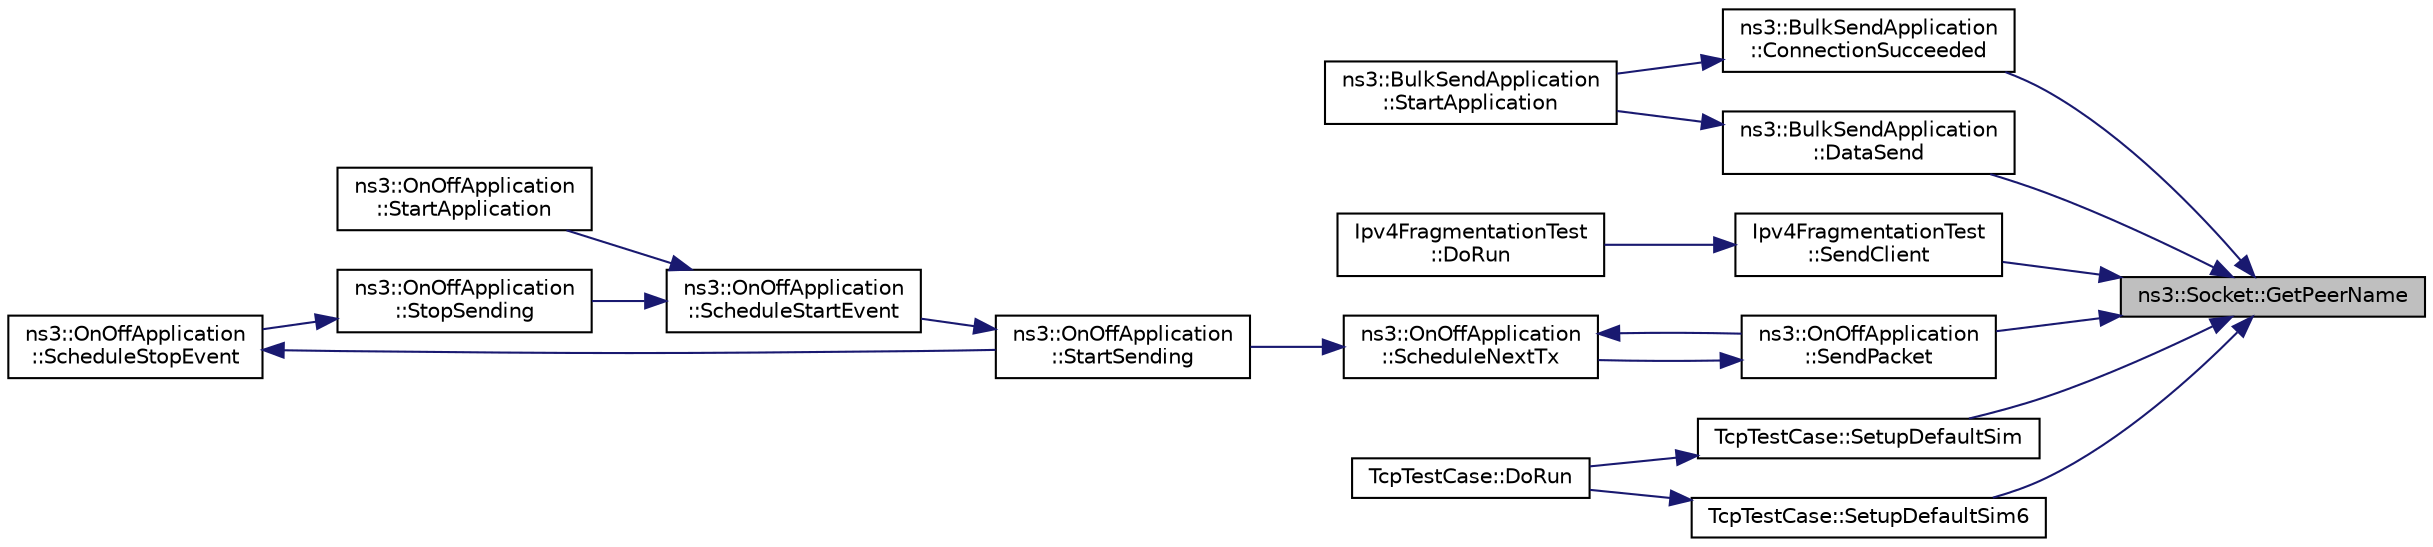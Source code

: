 digraph "ns3::Socket::GetPeerName"
{
 // LATEX_PDF_SIZE
  edge [fontname="Helvetica",fontsize="10",labelfontname="Helvetica",labelfontsize="10"];
  node [fontname="Helvetica",fontsize="10",shape=record];
  rankdir="RL";
  Node1 [label="ns3::Socket::GetPeerName",height=0.2,width=0.4,color="black", fillcolor="grey75", style="filled", fontcolor="black",tooltip="Get the peer address of a connected socket."];
  Node1 -> Node2 [dir="back",color="midnightblue",fontsize="10",style="solid",fontname="Helvetica"];
  Node2 [label="ns3::BulkSendApplication\l::ConnectionSucceeded",height=0.2,width=0.4,color="black", fillcolor="white", style="filled",URL="$classns3_1_1_bulk_send_application.html#a64f1bc4e311961311589e77f8309755a",tooltip="Connection Succeeded (called by Socket through a callback)"];
  Node2 -> Node3 [dir="back",color="midnightblue",fontsize="10",style="solid",fontname="Helvetica"];
  Node3 [label="ns3::BulkSendApplication\l::StartApplication",height=0.2,width=0.4,color="black", fillcolor="white", style="filled",URL="$classns3_1_1_bulk_send_application.html#aa3537015cd452ab46e5c80dc36caf865",tooltip="Application specific startup code."];
  Node1 -> Node4 [dir="back",color="midnightblue",fontsize="10",style="solid",fontname="Helvetica"];
  Node4 [label="ns3::BulkSendApplication\l::DataSend",height=0.2,width=0.4,color="black", fillcolor="white", style="filled",URL="$classns3_1_1_bulk_send_application.html#a2641464e28f7d93996e74e8dbad6a15a",tooltip="Send more data as soon as some has been transmitted."];
  Node4 -> Node3 [dir="back",color="midnightblue",fontsize="10",style="solid",fontname="Helvetica"];
  Node1 -> Node5 [dir="back",color="midnightblue",fontsize="10",style="solid",fontname="Helvetica"];
  Node5 [label="Ipv4FragmentationTest\l::SendClient",height=0.2,width=0.4,color="black", fillcolor="white", style="filled",URL="$class_ipv4_fragmentation_test.html#a3df0b70a39a1fec9205b40f47a64ab6f",tooltip="Send a packet."];
  Node5 -> Node6 [dir="back",color="midnightblue",fontsize="10",style="solid",fontname="Helvetica"];
  Node6 [label="Ipv4FragmentationTest\l::DoRun",height=0.2,width=0.4,color="black", fillcolor="white", style="filled",URL="$class_ipv4_fragmentation_test.html#abe15a9d41a354bd95bf8c0b1622a54cb",tooltip="Implementation to actually run this TestCase."];
  Node1 -> Node7 [dir="back",color="midnightblue",fontsize="10",style="solid",fontname="Helvetica"];
  Node7 [label="ns3::OnOffApplication\l::SendPacket",height=0.2,width=0.4,color="black", fillcolor="white", style="filled",URL="$classns3_1_1_on_off_application.html#afe6fb4d4e772370c797b722dbe6f7e3f",tooltip="Send a packet."];
  Node7 -> Node8 [dir="back",color="midnightblue",fontsize="10",style="solid",fontname="Helvetica"];
  Node8 [label="ns3::OnOffApplication\l::ScheduleNextTx",height=0.2,width=0.4,color="black", fillcolor="white", style="filled",URL="$classns3_1_1_on_off_application.html#a654fc8acee0ccc66f1c736a06c5e149d",tooltip="Schedule the next packet transmission."];
  Node8 -> Node7 [dir="back",color="midnightblue",fontsize="10",style="solid",fontname="Helvetica"];
  Node8 -> Node9 [dir="back",color="midnightblue",fontsize="10",style="solid",fontname="Helvetica"];
  Node9 [label="ns3::OnOffApplication\l::StartSending",height=0.2,width=0.4,color="black", fillcolor="white", style="filled",URL="$classns3_1_1_on_off_application.html#ac3d42b6fa582b938e0197c1b8c015583",tooltip="Start an On period."];
  Node9 -> Node10 [dir="back",color="midnightblue",fontsize="10",style="solid",fontname="Helvetica"];
  Node10 [label="ns3::OnOffApplication\l::ScheduleStartEvent",height=0.2,width=0.4,color="black", fillcolor="white", style="filled",URL="$classns3_1_1_on_off_application.html#a20124d7b90ced13c6b92388b6ab0d8f9",tooltip="Schedule the next On period start."];
  Node10 -> Node11 [dir="back",color="midnightblue",fontsize="10",style="solid",fontname="Helvetica"];
  Node11 [label="ns3::OnOffApplication\l::StartApplication",height=0.2,width=0.4,color="black", fillcolor="white", style="filled",URL="$classns3_1_1_on_off_application.html#a0d9d5f0f60ec877c788c5c0e55c9587b",tooltip="Application specific startup code."];
  Node10 -> Node12 [dir="back",color="midnightblue",fontsize="10",style="solid",fontname="Helvetica"];
  Node12 [label="ns3::OnOffApplication\l::StopSending",height=0.2,width=0.4,color="black", fillcolor="white", style="filled",URL="$classns3_1_1_on_off_application.html#ab84ce405602879567f051a16ff8518a8",tooltip="Start an Off period."];
  Node12 -> Node13 [dir="back",color="midnightblue",fontsize="10",style="solid",fontname="Helvetica"];
  Node13 [label="ns3::OnOffApplication\l::ScheduleStopEvent",height=0.2,width=0.4,color="black", fillcolor="white", style="filled",URL="$classns3_1_1_on_off_application.html#a77a666c5f73ec9a94fb06ca47c5b6dde",tooltip="Schedule the next Off period start."];
  Node13 -> Node9 [dir="back",color="midnightblue",fontsize="10",style="solid",fontname="Helvetica"];
  Node1 -> Node14 [dir="back",color="midnightblue",fontsize="10",style="solid",fontname="Helvetica"];
  Node14 [label="TcpTestCase::SetupDefaultSim",height=0.2,width=0.4,color="black", fillcolor="white", style="filled",URL="$class_tcp_test_case.html#aa0635586d1df558a59adf3ab92cdd511",tooltip="Setup the test (IPv4 version)."];
  Node14 -> Node15 [dir="back",color="midnightblue",fontsize="10",style="solid",fontname="Helvetica"];
  Node15 [label="TcpTestCase::DoRun",height=0.2,width=0.4,color="black", fillcolor="white", style="filled",URL="$class_tcp_test_case.html#a8c4c4fa54e3c71ae1fca781357605134",tooltip="Implementation to actually run this TestCase."];
  Node1 -> Node16 [dir="back",color="midnightblue",fontsize="10",style="solid",fontname="Helvetica"];
  Node16 [label="TcpTestCase::SetupDefaultSim6",height=0.2,width=0.4,color="black", fillcolor="white", style="filled",URL="$class_tcp_test_case.html#ad45a412dd010f36d8b396ab83df8acd6",tooltip="Setup the test (IPv6 version)."];
  Node16 -> Node15 [dir="back",color="midnightblue",fontsize="10",style="solid",fontname="Helvetica"];
}
